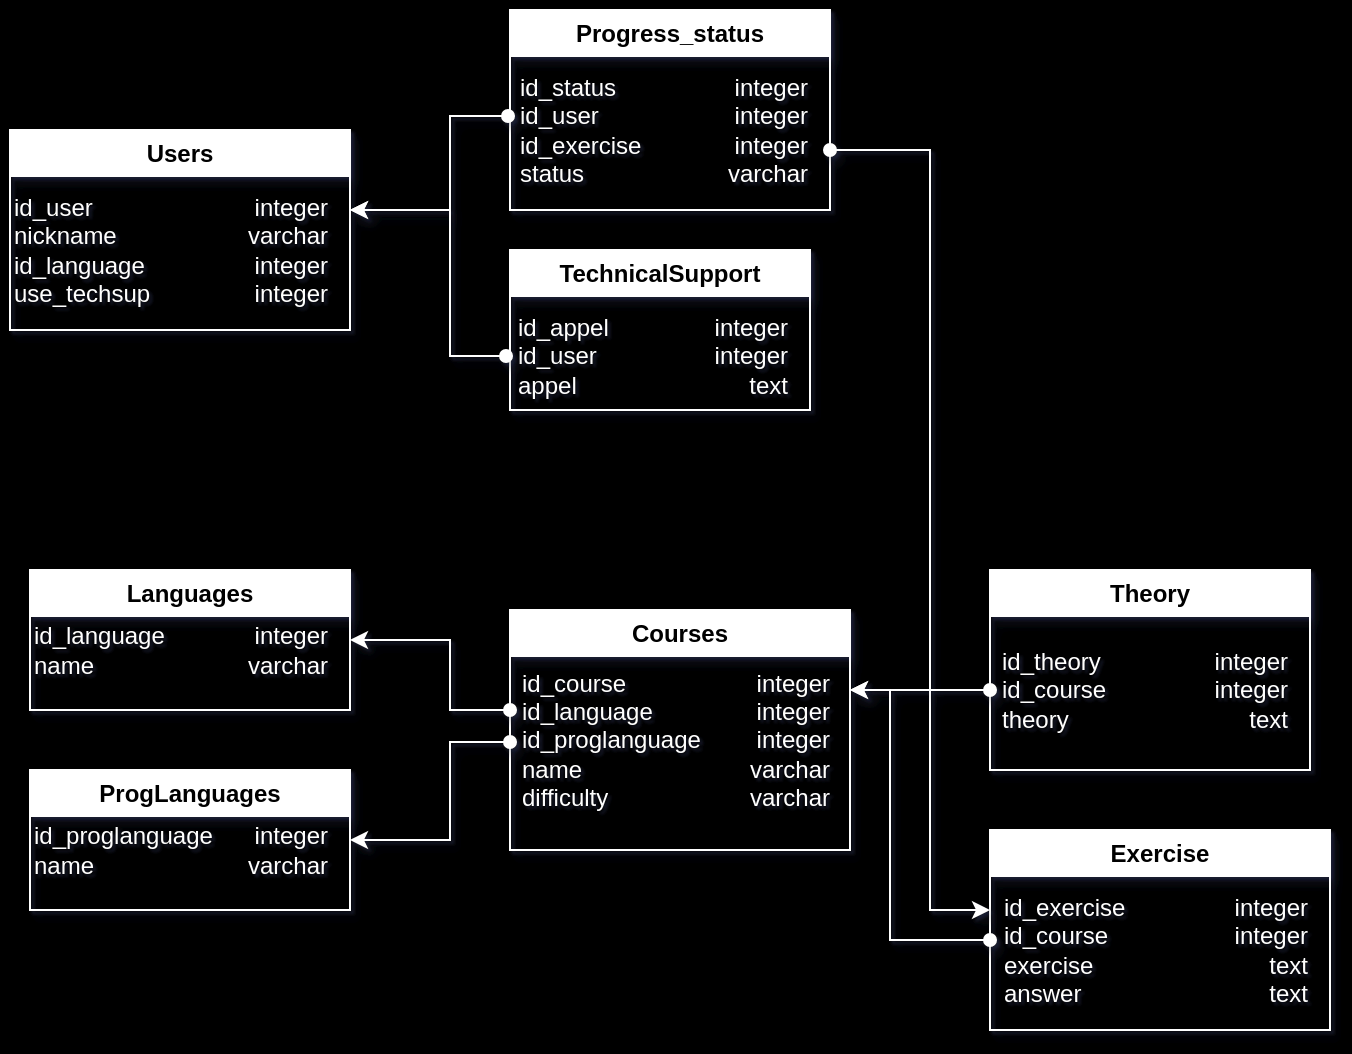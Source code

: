<mxfile version="22.1.18" type="github">
  <diagram name="Страница — 1" id="9S0GVuvsar6Q6tVTzwNX">
    <mxGraphModel dx="1345" dy="725" grid="0" gridSize="10" guides="1" tooltips="1" connect="1" arrows="1" fold="1" page="0" pageScale="1" pageWidth="827" pageHeight="1169" background="#000000" math="0" shadow="1">
      <root>
        <mxCell id="0" />
        <mxCell id="1" parent="0" />
        <mxCell id="zP4kbjJgnTcBPXin9GV2-1" value="Progress_status" style="swimlane;whiteSpace=wrap;html=1;strokeColor=#FFFFFF;fontColor=default;shadow=1;" vertex="1" parent="1">
          <mxGeometry x="320" y="80" width="160" height="100" as="geometry" />
        </mxCell>
        <mxCell id="zP4kbjJgnTcBPXin9GV2-9" value="id_status&lt;br&gt;id_user&lt;br&gt;id_exercise&lt;br&gt;status" style="text;html=1;align=left;verticalAlign=middle;resizable=0;points=[];autosize=1;strokeColor=none;fillColor=none;fontColor=#FFFFFF;shadow=1;" vertex="1" parent="zP4kbjJgnTcBPXin9GV2-1">
          <mxGeometry x="3" y="25" width="80" height="70" as="geometry" />
        </mxCell>
        <mxCell id="zP4kbjJgnTcBPXin9GV2-10" value="integer&lt;br&gt;integer&lt;br&gt;integer&lt;br&gt;varchar" style="text;html=1;align=right;verticalAlign=middle;resizable=0;points=[];autosize=1;strokeColor=none;fillColor=none;fontColor=#FFFFFF;shadow=1;" vertex="1" parent="zP4kbjJgnTcBPXin9GV2-1">
          <mxGeometry x="90" y="25" width="60" height="70" as="geometry" />
        </mxCell>
        <mxCell id="zP4kbjJgnTcBPXin9GV2-2" value="Languages" style="swimlane;whiteSpace=wrap;html=1;strokeColor=#FFFFFF;fontColor=#000000;shadow=1;" vertex="1" parent="1">
          <mxGeometry x="80" y="360" width="160" height="70" as="geometry" />
        </mxCell>
        <mxCell id="zP4kbjJgnTcBPXin9GV2-15" value="id_language&lt;br&gt;name" style="text;html=1;align=left;verticalAlign=middle;resizable=0;points=[];autosize=1;strokeColor=none;fillColor=none;fontColor=#FFFFFF;shadow=1;" vertex="1" parent="zP4kbjJgnTcBPXin9GV2-2">
          <mxGeometry y="20" width="90" height="40" as="geometry" />
        </mxCell>
        <mxCell id="zP4kbjJgnTcBPXin9GV2-16" value="integer&lt;br&gt;&lt;div style=&quot;&quot;&gt;&lt;span style=&quot;background-color: initial;&quot;&gt;varchar&lt;/span&gt;&lt;/div&gt;" style="text;html=1;align=right;verticalAlign=middle;resizable=0;points=[];autosize=1;strokeColor=none;fillColor=none;fontColor=#FFFFFF;shadow=1;" vertex="1" parent="zP4kbjJgnTcBPXin9GV2-2">
          <mxGeometry x="90" y="20" width="60" height="40" as="geometry" />
        </mxCell>
        <mxCell id="zP4kbjJgnTcBPXin9GV2-3" value="Exercise" style="swimlane;whiteSpace=wrap;html=1;strokeColor=#FFFFFF;fontColor=default;shadow=1;" vertex="1" parent="1">
          <mxGeometry x="560" y="490" width="170" height="100" as="geometry" />
        </mxCell>
        <mxCell id="zP4kbjJgnTcBPXin9GV2-24" value="id_exercise&lt;br&gt;id_course&lt;br&gt;exercise&lt;br&gt;answer" style="text;html=1;align=left;verticalAlign=middle;resizable=0;points=[];autosize=1;strokeColor=none;fillColor=none;fontColor=#FFFFFF;shadow=1;" vertex="1" parent="zP4kbjJgnTcBPXin9GV2-3">
          <mxGeometry x="5" y="25" width="80" height="70" as="geometry" />
        </mxCell>
        <mxCell id="zP4kbjJgnTcBPXin9GV2-25" value="integer&lt;br&gt;integer&lt;br&gt;text&lt;br&gt;text" style="text;html=1;align=right;verticalAlign=middle;resizable=0;points=[];autosize=1;strokeColor=none;fillColor=none;fontColor=#FFFFFF;shadow=1;" vertex="1" parent="zP4kbjJgnTcBPXin9GV2-3">
          <mxGeometry x="100" y="25" width="60" height="70" as="geometry" />
        </mxCell>
        <mxCell id="zP4kbjJgnTcBPXin9GV2-5" value="Courses" style="swimlane;whiteSpace=wrap;html=1;strokeColor=#FFFFFF;fontColor=#000000;shadow=1;" vertex="1" parent="1">
          <mxGeometry x="320" y="380" width="170" height="120" as="geometry" />
        </mxCell>
        <mxCell id="zP4kbjJgnTcBPXin9GV2-20" value="id_course&lt;br&gt;id_language&lt;br&gt;id_proglanguage&lt;br&gt;name&lt;br&gt;difficulty" style="text;html=1;align=left;verticalAlign=middle;resizable=0;points=[];autosize=1;strokeColor=none;fillColor=none;fontColor=#FFFFFF;shadow=1;" vertex="1" parent="zP4kbjJgnTcBPXin9GV2-5">
          <mxGeometry x="4" y="20" width="110" height="90" as="geometry" />
        </mxCell>
        <mxCell id="zP4kbjJgnTcBPXin9GV2-21" value="integer&lt;br&gt;integer&lt;br&gt;integer&lt;br&gt;varchar&lt;br&gt;varchar" style="text;html=1;align=right;verticalAlign=middle;resizable=0;points=[];autosize=1;strokeColor=none;fillColor=none;fontColor=#FFFFFF;shadow=1;" vertex="1" parent="zP4kbjJgnTcBPXin9GV2-5">
          <mxGeometry x="101" y="20" width="60" height="90" as="geometry" />
        </mxCell>
        <mxCell id="zP4kbjJgnTcBPXin9GV2-6" value="TechnicalSupport" style="swimlane;whiteSpace=wrap;html=1;strokeColor=#FFFFFF;fontColor=#000000;shadow=1;" vertex="1" parent="1">
          <mxGeometry x="320" y="200" width="150" height="80" as="geometry" />
        </mxCell>
        <mxCell id="zP4kbjJgnTcBPXin9GV2-13" value="id_appel&lt;br&gt;id_user&lt;br&gt;appel" style="text;html=1;align=left;verticalAlign=middle;resizable=0;points=[];autosize=1;strokeColor=none;fillColor=none;fontColor=#FFFFFF;shadow=1;" vertex="1" parent="zP4kbjJgnTcBPXin9GV2-6">
          <mxGeometry x="2" y="23" width="70" height="60" as="geometry" />
        </mxCell>
        <mxCell id="zP4kbjJgnTcBPXin9GV2-14" value="integer&lt;br&gt;integer&lt;br&gt;text" style="text;html=1;align=right;verticalAlign=middle;resizable=0;points=[];autosize=1;strokeColor=none;fillColor=none;fontColor=#FFFFFF;shadow=1;" vertex="1" parent="zP4kbjJgnTcBPXin9GV2-6">
          <mxGeometry x="80" y="23" width="60" height="60" as="geometry" />
        </mxCell>
        <mxCell id="zP4kbjJgnTcBPXin9GV2-7" value="Users" style="swimlane;whiteSpace=wrap;html=1;strokeColor=#FFFFFF;fontColor=default;shadow=1;" vertex="1" parent="1">
          <mxGeometry x="70" y="140" width="170" height="100" as="geometry" />
        </mxCell>
        <mxCell id="zP4kbjJgnTcBPXin9GV2-11" value="id_user&lt;br&gt;nickname&lt;br&gt;id_language&lt;br&gt;use_techsup" style="text;html=1;align=left;verticalAlign=middle;resizable=0;points=[];autosize=1;strokeColor=none;fillColor=none;fontColor=#FFFFFF;shadow=1;" vertex="1" parent="zP4kbjJgnTcBPXin9GV2-7">
          <mxGeometry y="25" width="90" height="70" as="geometry" />
        </mxCell>
        <mxCell id="zP4kbjJgnTcBPXin9GV2-12" value="integer&lt;br&gt;varchar&lt;br&gt;integer&lt;br&gt;integer" style="text;html=1;align=right;verticalAlign=middle;resizable=0;points=[];autosize=1;strokeColor=none;fillColor=none;fontColor=#FFFFFF;shadow=1;" vertex="1" parent="zP4kbjJgnTcBPXin9GV2-7">
          <mxGeometry x="100" y="25" width="60" height="70" as="geometry" />
        </mxCell>
        <mxCell id="zP4kbjJgnTcBPXin9GV2-8" value="Theory" style="swimlane;whiteSpace=wrap;html=1;align=center;strokeColor=#FFFFFF;fontColor=#000000;shadow=1;" vertex="1" parent="1">
          <mxGeometry x="560" y="360" width="160" height="100" as="geometry" />
        </mxCell>
        <mxCell id="zP4kbjJgnTcBPXin9GV2-22" value="id_theory&lt;br&gt;id_course&lt;br&gt;theory" style="text;html=1;align=left;verticalAlign=middle;resizable=0;points=[];autosize=1;strokeColor=none;fillColor=none;fontColor=#FFFFFF;shadow=1;" vertex="1" parent="zP4kbjJgnTcBPXin9GV2-8">
          <mxGeometry x="4" y="30" width="80" height="60" as="geometry" />
        </mxCell>
        <mxCell id="zP4kbjJgnTcBPXin9GV2-23" value="integer&lt;br&gt;integer&lt;br&gt;text" style="text;html=1;align=right;verticalAlign=middle;resizable=0;points=[];autosize=1;strokeColor=none;fillColor=none;fontColor=#FFFFFF;shadow=1;" vertex="1" parent="zP4kbjJgnTcBPXin9GV2-8">
          <mxGeometry x="90" y="30" width="60" height="60" as="geometry" />
        </mxCell>
        <mxCell id="zP4kbjJgnTcBPXin9GV2-17" value="ProgLanguages" style="swimlane;whiteSpace=wrap;html=1;strokeColor=#FFFFFF;fontColor=#000000;shadow=1;" vertex="1" parent="1">
          <mxGeometry x="80" y="460" width="160" height="70" as="geometry" />
        </mxCell>
        <mxCell id="zP4kbjJgnTcBPXin9GV2-18" value="id_proglanguage&lt;br&gt;name" style="text;html=1;align=left;verticalAlign=middle;resizable=0;points=[];autosize=1;strokeColor=none;fillColor=none;fontColor=#FFFFFF;shadow=1;" vertex="1" parent="zP4kbjJgnTcBPXin9GV2-17">
          <mxGeometry y="20" width="110" height="40" as="geometry" />
        </mxCell>
        <mxCell id="zP4kbjJgnTcBPXin9GV2-19" value="integer&lt;br&gt;&lt;div style=&quot;&quot;&gt;&lt;span style=&quot;background-color: initial;&quot;&gt;varchar&lt;/span&gt;&lt;/div&gt;" style="text;html=1;align=right;verticalAlign=middle;resizable=0;points=[];autosize=1;strokeColor=none;fillColor=none;fontColor=#FFFFFF;shadow=1;" vertex="1" parent="zP4kbjJgnTcBPXin9GV2-17">
          <mxGeometry x="90" y="20" width="60" height="40" as="geometry" />
        </mxCell>
        <mxCell id="zP4kbjJgnTcBPXin9GV2-29" value="" style="endArrow=classic;html=1;rounded=0;startArrow=oval;startFill=1;strokeColor=#FFFFFF;fontColor=#FFFFFF;shadow=1;" edge="1" parent="1">
          <mxGeometry width="50" height="50" relative="1" as="geometry">
            <mxPoint x="319" y="133" as="sourcePoint" />
            <mxPoint x="240" y="180" as="targetPoint" />
            <Array as="points">
              <mxPoint x="290" y="133" />
              <mxPoint x="290" y="180" />
            </Array>
          </mxGeometry>
        </mxCell>
        <mxCell id="zP4kbjJgnTcBPXin9GV2-30" value="" style="endArrow=classic;html=1;rounded=0;startArrow=oval;startFill=1;strokeColor=#FFFFFF;fontColor=#FFFFFF;shadow=1;" edge="1" parent="1">
          <mxGeometry width="50" height="50" relative="1" as="geometry">
            <mxPoint x="318" y="253" as="sourcePoint" />
            <mxPoint x="240" y="180" as="targetPoint" />
            <Array as="points">
              <mxPoint x="290" y="253" />
              <mxPoint x="290" y="180" />
            </Array>
          </mxGeometry>
        </mxCell>
        <mxCell id="zP4kbjJgnTcBPXin9GV2-31" value="" style="endArrow=classic;html=1;rounded=0;entryX=-0.037;entryY=0.286;entryDx=0;entryDy=0;entryPerimeter=0;startArrow=oval;startFill=1;strokeColor=#FFFFFF;fontColor=#FFFFFF;shadow=1;" edge="1" parent="1">
          <mxGeometry width="50" height="50" relative="1" as="geometry">
            <mxPoint x="480" y="150" as="sourcePoint" />
            <mxPoint x="560" y="530" as="targetPoint" />
            <Array as="points">
              <mxPoint x="530" y="150" />
              <mxPoint x="530" y="530" />
            </Array>
          </mxGeometry>
        </mxCell>
        <mxCell id="zP4kbjJgnTcBPXin9GV2-32" value="" style="endArrow=classic;html=1;rounded=0;startArrow=oval;startFill=1;strokeColor=#FFFFFF;fontColor=#FFFFFF;shadow=1;" edge="1" parent="1">
          <mxGeometry width="50" height="50" relative="1" as="geometry">
            <mxPoint x="560" y="420" as="sourcePoint" />
            <mxPoint x="490" y="420" as="targetPoint" />
          </mxGeometry>
        </mxCell>
        <mxCell id="zP4kbjJgnTcBPXin9GV2-33" value="" style="endArrow=classic;html=1;rounded=0;startArrow=oval;startFill=1;strokeColor=#FFFFFF;fontColor=#FFFFFF;shadow=1;" edge="1" parent="1">
          <mxGeometry width="50" height="50" relative="1" as="geometry">
            <mxPoint x="560" y="545" as="sourcePoint" />
            <mxPoint x="490" y="420" as="targetPoint" />
            <Array as="points">
              <mxPoint x="510" y="545" />
              <mxPoint x="510" y="420" />
            </Array>
          </mxGeometry>
        </mxCell>
        <mxCell id="zP4kbjJgnTcBPXin9GV2-34" value="" style="endArrow=classic;html=1;rounded=0;entryX=1;entryY=0.5;entryDx=0;entryDy=0;startArrow=oval;startFill=1;strokeColor=#FFFFFF;fontColor=#FFFFFF;shadow=1;" edge="1" parent="1" target="zP4kbjJgnTcBPXin9GV2-2">
          <mxGeometry width="50" height="50" relative="1" as="geometry">
            <mxPoint x="320" y="430" as="sourcePoint" />
            <mxPoint x="240" y="390" as="targetPoint" />
            <Array as="points">
              <mxPoint x="290" y="430" />
              <mxPoint x="290" y="395" />
            </Array>
          </mxGeometry>
        </mxCell>
        <mxCell id="zP4kbjJgnTcBPXin9GV2-35" value="" style="endArrow=classic;html=1;rounded=0;entryX=1;entryY=0.5;entryDx=0;entryDy=0;startArrow=oval;startFill=1;strokeColor=#FFFFFF;fontColor=#FFFFFF;shadow=1;" edge="1" parent="1" target="zP4kbjJgnTcBPXin9GV2-17">
          <mxGeometry width="50" height="50" relative="1" as="geometry">
            <mxPoint x="320" y="446" as="sourcePoint" />
            <mxPoint x="330" y="530" as="targetPoint" />
            <Array as="points">
              <mxPoint x="290" y="446" />
              <mxPoint x="290" y="495" />
            </Array>
          </mxGeometry>
        </mxCell>
      </root>
    </mxGraphModel>
  </diagram>
</mxfile>

